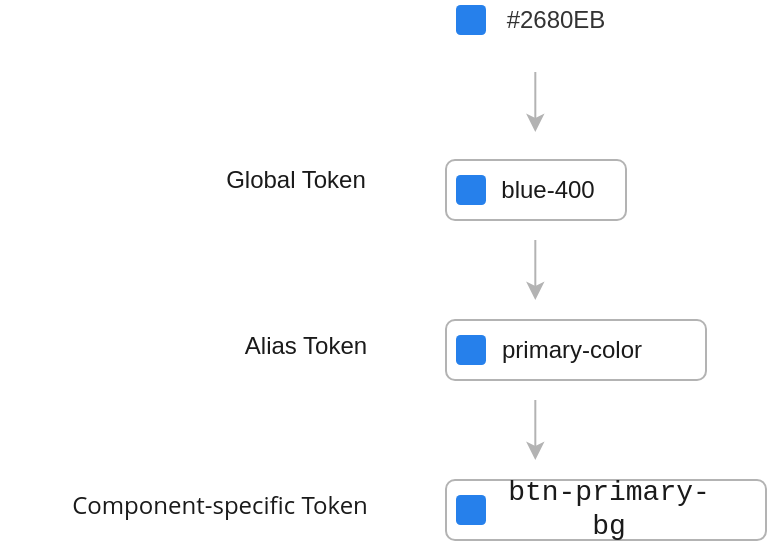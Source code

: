 <mxfile version="14.2.7" type="github">
  <diagram id="lihffVH3CCGirmxHTpf7" name="Page-1">
    <mxGraphModel dx="1865" dy="548" grid="1" gridSize="10" guides="1" tooltips="1" connect="1" arrows="1" fold="1" page="1" pageScale="1" pageWidth="827" pageHeight="1169" math="0" shadow="0">
      <root>
        <mxCell id="0" />
        <mxCell id="1" parent="0" />
        <mxCell id="4jbWWsXagvDYImcnGV8a-1" value="" style="rounded=1;whiteSpace=wrap;html=1;fillColor=none;strokeColor=#B3B3B3;" parent="1" vertex="1">
          <mxGeometry x="200" y="200" width="90" height="30" as="geometry" />
        </mxCell>
        <mxCell id="4jbWWsXagvDYImcnGV8a-8" style="edgeStyle=orthogonalEdgeStyle;rounded=0;orthogonalLoop=1;jettySize=auto;html=1;fontColor=#2080EB;strokeColor=#B3B3B3;" parent="1" edge="1">
          <mxGeometry relative="1" as="geometry">
            <mxPoint x="244.66" y="156" as="sourcePoint" />
            <mxPoint x="244.66" y="186" as="targetPoint" />
            <Array as="points" />
          </mxGeometry>
        </mxCell>
        <mxCell id="4jbWWsXagvDYImcnGV8a-2" value="#2680EB" style="text;html=1;align=center;verticalAlign=middle;whiteSpace=wrap;rounded=0;fontColor=#333333;" parent="1" vertex="1">
          <mxGeometry x="235" y="120" width="40" height="20" as="geometry" />
        </mxCell>
        <mxCell id="4jbWWsXagvDYImcnGV8a-9" value="" style="rounded=1;whiteSpace=wrap;html=1;fillColor=#2680EB;strokeColor=none;" parent="1" vertex="1">
          <mxGeometry x="205" y="207.5" width="15" height="15" as="geometry" />
        </mxCell>
        <mxCell id="4jbWWsXagvDYImcnGV8a-10" value="&lt;font&gt;blue-400&lt;/font&gt;" style="text;html=1;align=center;verticalAlign=middle;whiteSpace=wrap;rounded=0;fontColor=#1A1A1A;" parent="1" vertex="1">
          <mxGeometry x="220" y="207.5" width="62" height="15" as="geometry" />
        </mxCell>
        <mxCell id="4jbWWsXagvDYImcnGV8a-11" value="" style="rounded=1;whiteSpace=wrap;html=1;fillColor=#2680EB;strokeColor=none;" parent="1" vertex="1">
          <mxGeometry x="205" y="122.5" width="15" height="15" as="geometry" />
        </mxCell>
        <mxCell id="4jbWWsXagvDYImcnGV8a-12" value="" style="rounded=1;whiteSpace=wrap;html=1;fillColor=none;strokeColor=#B3B3B3;" parent="1" vertex="1">
          <mxGeometry x="200" y="280" width="130" height="30" as="geometry" />
        </mxCell>
        <mxCell id="4jbWWsXagvDYImcnGV8a-13" value="" style="rounded=1;whiteSpace=wrap;html=1;fillColor=#2680EB;strokeColor=none;" parent="1" vertex="1">
          <mxGeometry x="205" y="287.5" width="15" height="15" as="geometry" />
        </mxCell>
        <mxCell id="4jbWWsXagvDYImcnGV8a-14" value="primary-color" style="text;html=1;align=center;verticalAlign=middle;whiteSpace=wrap;rounded=0;fontColor=#1A1A1A;" parent="1" vertex="1">
          <mxGeometry x="223" y="288.5" width="80" height="12.5" as="geometry" />
        </mxCell>
        <mxCell id="4jbWWsXagvDYImcnGV8a-15" style="edgeStyle=orthogonalEdgeStyle;rounded=0;orthogonalLoop=1;jettySize=auto;html=1;fontColor=#2080EB;strokeColor=#B3B3B3;" parent="1" edge="1">
          <mxGeometry relative="1" as="geometry">
            <mxPoint x="244.66" y="240" as="sourcePoint" />
            <mxPoint x="244.66" y="270" as="targetPoint" />
            <Array as="points" />
          </mxGeometry>
        </mxCell>
        <mxCell id="4jbWWsXagvDYImcnGV8a-20" value="" style="rounded=1;whiteSpace=wrap;html=1;fillColor=none;strokeColor=#B3B3B3;" parent="1" vertex="1">
          <mxGeometry x="200" y="360" width="160" height="30" as="geometry" />
        </mxCell>
        <mxCell id="4jbWWsXagvDYImcnGV8a-21" value="" style="rounded=1;whiteSpace=wrap;html=1;fillColor=#2680EB;strokeColor=none;" parent="1" vertex="1">
          <mxGeometry x="205" y="367.5" width="15" height="15" as="geometry" />
        </mxCell>
        <mxCell id="4jbWWsXagvDYImcnGV8a-22" value="&lt;span style=&quot;font-family: &amp;quot;consolas&amp;quot; , &amp;quot;courier new&amp;quot; , monospace ; font-size: 14px ; text-align: left&quot;&gt;btn-primary-bg&lt;/span&gt;" style="text;html=1;align=center;verticalAlign=middle;whiteSpace=wrap;rounded=0;fontColor=#1A1A1A;" parent="1" vertex="1">
          <mxGeometry x="223" y="368.5" width="117" height="11.5" as="geometry" />
        </mxCell>
        <mxCell id="4jbWWsXagvDYImcnGV8a-23" style="edgeStyle=orthogonalEdgeStyle;rounded=0;orthogonalLoop=1;jettySize=auto;html=1;fontColor=#2080EB;strokeColor=#B3B3B3;" parent="1" edge="1">
          <mxGeometry relative="1" as="geometry">
            <mxPoint x="244.66" y="320" as="sourcePoint" />
            <mxPoint x="244.66" y="350" as="targetPoint" />
            <Array as="points" />
          </mxGeometry>
        </mxCell>
        <mxCell id="pVcXusEhhN36g1UroAC--1" value="Global Token" style="text;html=1;strokeColor=none;fillColor=none;align=center;verticalAlign=middle;whiteSpace=wrap;rounded=0;labelBackgroundColor=none;fontColor=#1A1A1A;" vertex="1" parent="1">
          <mxGeometry x="80" y="197.5" width="90" height="25" as="geometry" />
        </mxCell>
        <mxCell id="pVcXusEhhN36g1UroAC--2" value="Alias Token" style="text;html=1;strokeColor=none;fillColor=none;align=center;verticalAlign=middle;whiteSpace=wrap;rounded=0;labelBackgroundColor=none;fontColor=#1A1A1A;" vertex="1" parent="1">
          <mxGeometry x="85" y="280" width="90" height="25" as="geometry" />
        </mxCell>
        <mxCell id="pVcXusEhhN36g1UroAC--3" value="&lt;p&gt;&lt;span style=&quot;font-family: &amp;quot;open sans&amp;quot; , &amp;quot;clear sans&amp;quot; , &amp;quot;helvetica neue&amp;quot; , &amp;quot;helvetica&amp;quot; , &amp;quot;arial&amp;quot; , sans-serif ; text-align: left ; background-color: rgb(255 , 255 , 255)&quot;&gt;&lt;font style=&quot;font-size: 12px&quot;&gt;Component-specific Token&lt;/font&gt;&lt;/span&gt;&lt;/p&gt;" style="text;html=1;strokeColor=none;fillColor=none;align=center;verticalAlign=middle;whiteSpace=wrap;rounded=0;labelBackgroundColor=none;fontColor=#1A1A1A;" vertex="1" parent="1">
          <mxGeometry x="-23" y="360" width="220" height="25" as="geometry" />
        </mxCell>
      </root>
    </mxGraphModel>
  </diagram>
</mxfile>
